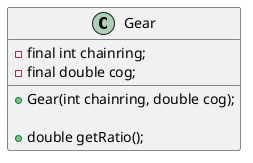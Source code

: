 @startuml
'https://plantuml.com/sequence-diagram

class Gear {
    - final int chainring;
    - final double cog;

    + Gear(int chainring, double cog);

   + double getRatio();
}

@enduml